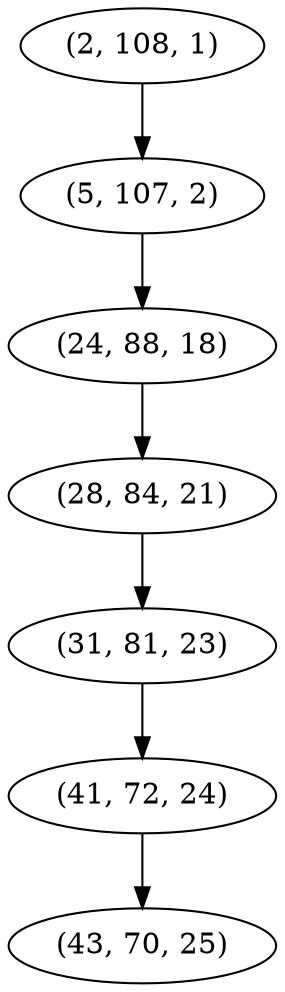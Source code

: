digraph tree {
    "(2, 108, 1)";
    "(5, 107, 2)";
    "(24, 88, 18)";
    "(28, 84, 21)";
    "(31, 81, 23)";
    "(41, 72, 24)";
    "(43, 70, 25)";
    "(2, 108, 1)" -> "(5, 107, 2)";
    "(5, 107, 2)" -> "(24, 88, 18)";
    "(24, 88, 18)" -> "(28, 84, 21)";
    "(28, 84, 21)" -> "(31, 81, 23)";
    "(31, 81, 23)" -> "(41, 72, 24)";
    "(41, 72, 24)" -> "(43, 70, 25)";
}
